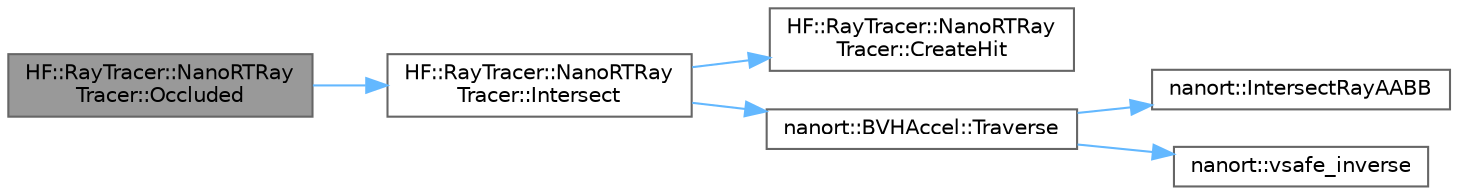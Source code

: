 digraph "HF::RayTracer::NanoRTRayTracer::Occluded"
{
 // LATEX_PDF_SIZE
  bgcolor="transparent";
  edge [fontname=Helvetica,fontsize=10,labelfontname=Helvetica,labelfontsize=10];
  node [fontname=Helvetica,fontsize=10,shape=box,height=0.2,width=0.4];
  rankdir="LR";
  Node1 [label="HF::RayTracer::NanoRTRay\lTracer::Occluded",height=0.2,width=0.4,color="gray40", fillcolor="grey60", style="filled", fontcolor="black",tooltip=" "];
  Node1 -> Node2 [color="steelblue1",style="solid"];
  Node2 [label="HF::RayTracer::NanoRTRay\lTracer::Intersect",height=0.2,width=0.4,color="grey40", fillcolor="white", style="filled",URL="$a01519.html#a980fe63296fb23f96ceafc82789cff6c",tooltip=" "];
  Node2 -> Node3 [color="steelblue1",style="solid"];
  Node3 [label="HF::RayTracer::NanoRTRay\lTracer::CreateHit",height=0.2,width=0.4,color="grey40", fillcolor="white", style="filled",URL="$a01519.html#a7aa768fa79aa76a2a70d2a5e348a2374",tooltip=" "];
  Node2 -> Node4 [color="steelblue1",style="solid"];
  Node4 [label="nanort::BVHAccel::Traverse",height=0.2,width=0.4,color="grey40", fillcolor="white", style="filled",URL="$a01483.html#a4d07d0fc035d860dd1bfbeaa90c14a11",tooltip="Traverse into BVH along ray and find closest hit point & primitive if found."];
  Node4 -> Node5 [color="steelblue1",style="solid"];
  Node5 [label="nanort::IntersectRayAABB",height=0.2,width=0.4,color="grey40", fillcolor="white", style="filled",URL="$a00474.html#aa5a9a561d084639fafc84873ab8f3d51",tooltip=" "];
  Node4 -> Node6 [color="steelblue1",style="solid"];
  Node6 [label="nanort::vsafe_inverse",height=0.2,width=0.4,color="grey40", fillcolor="white", style="filled",URL="$a00474.html#aa6d08ee0bfbbaa13319f31e5412111bc",tooltip=" "];
}
